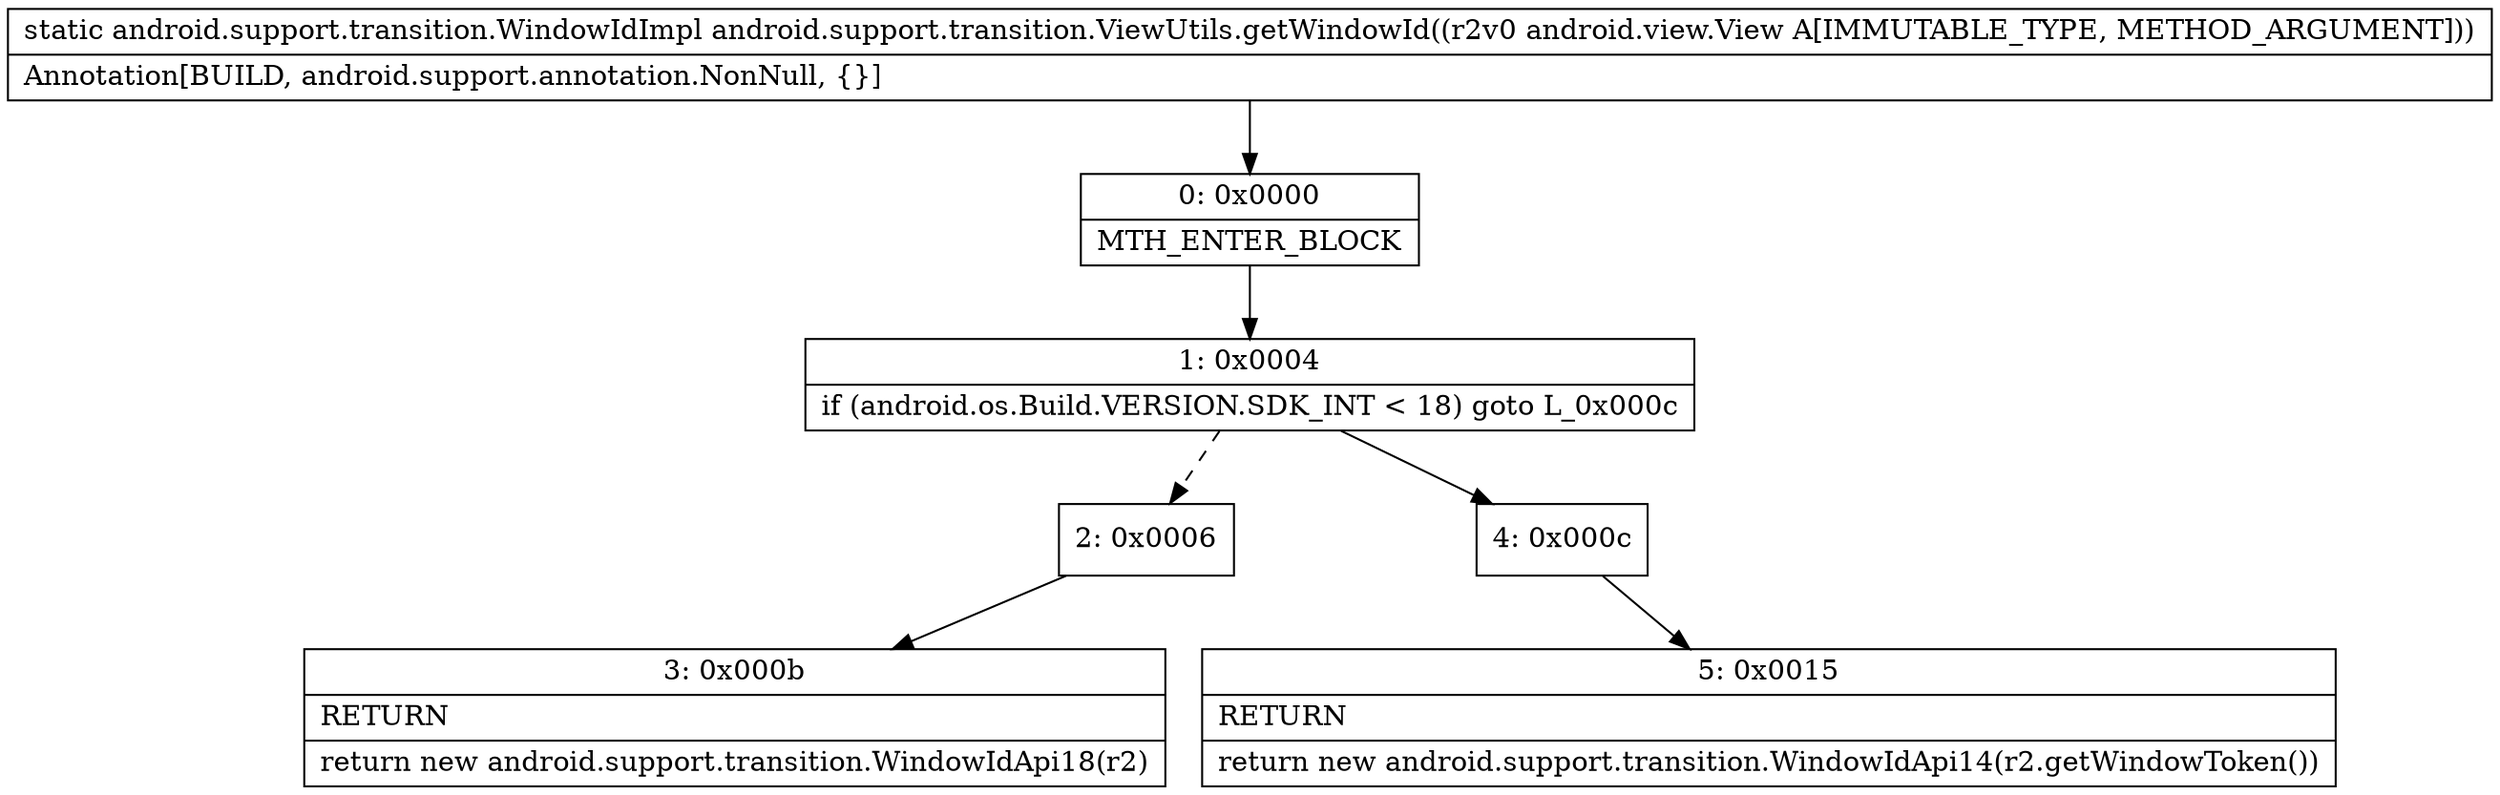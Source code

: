 digraph "CFG forandroid.support.transition.ViewUtils.getWindowId(Landroid\/view\/View;)Landroid\/support\/transition\/WindowIdImpl;" {
Node_0 [shape=record,label="{0\:\ 0x0000|MTH_ENTER_BLOCK\l}"];
Node_1 [shape=record,label="{1\:\ 0x0004|if (android.os.Build.VERSION.SDK_INT \< 18) goto L_0x000c\l}"];
Node_2 [shape=record,label="{2\:\ 0x0006}"];
Node_3 [shape=record,label="{3\:\ 0x000b|RETURN\l|return new android.support.transition.WindowIdApi18(r2)\l}"];
Node_4 [shape=record,label="{4\:\ 0x000c}"];
Node_5 [shape=record,label="{5\:\ 0x0015|RETURN\l|return new android.support.transition.WindowIdApi14(r2.getWindowToken())\l}"];
MethodNode[shape=record,label="{static android.support.transition.WindowIdImpl android.support.transition.ViewUtils.getWindowId((r2v0 android.view.View A[IMMUTABLE_TYPE, METHOD_ARGUMENT]))  | Annotation[BUILD, android.support.annotation.NonNull, \{\}]\l}"];
MethodNode -> Node_0;
Node_0 -> Node_1;
Node_1 -> Node_2[style=dashed];
Node_1 -> Node_4;
Node_2 -> Node_3;
Node_4 -> Node_5;
}

